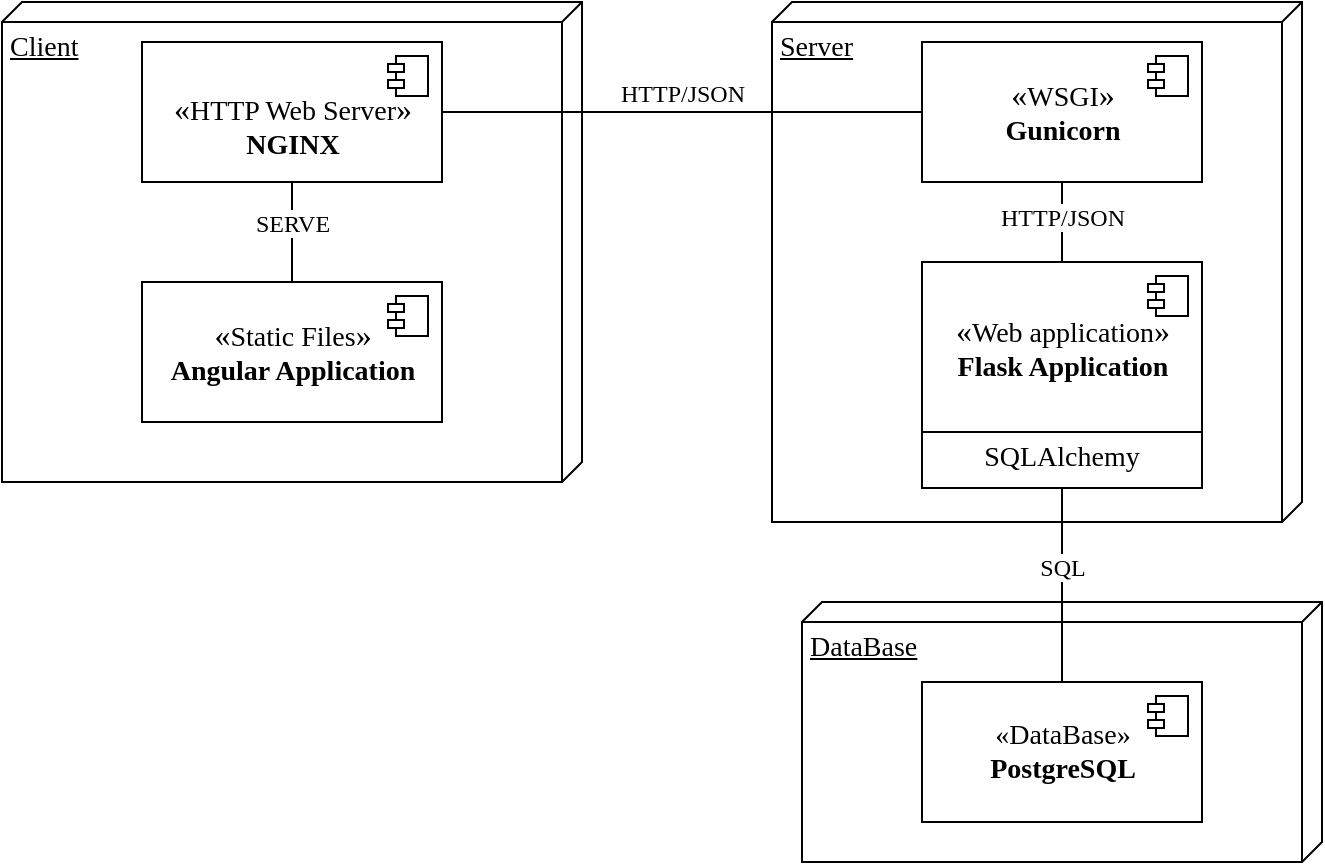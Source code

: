 <mxfile version="13.6.4" type="github"><diagram name="Page-1" id="5f0bae14-7c28-e335-631c-24af17079c00"><mxGraphModel dx="1483" dy="713" grid="1" gridSize="10" guides="1" tooltips="1" connect="1" arrows="1" fold="1" page="1" pageScale="1" pageWidth="1100" pageHeight="850" background="#ffffff" math="0" shadow="0" extFonts="Old Standard TT^https://fonts.googleapis.com/css?family=Old+Standard+TT"><root><mxCell id="0"/><mxCell id="1" parent="0"/><mxCell id="gkH7YX-BDu-8vxs8VD1o-15" value="&lt;font style=&quot;font-size: 14px&quot; face=&quot;Old Standard TT&quot;&gt;Server&lt;/font&gt;" style="verticalAlign=top;align=left;spacingTop=8;spacingLeft=2;spacingRight=12;shape=cube;size=10;direction=south;fontStyle=4;html=1;rounded=0;shadow=0;comic=0;labelBackgroundColor=none;strokeWidth=1;fontFamily=Verdana;fontSize=12" vertex="1" parent="1"><mxGeometry x="765" y="170" width="265" height="260" as="geometry"/></mxCell><mxCell id="gkH7YX-BDu-8vxs8VD1o-34" value="" style="rounded=0;whiteSpace=wrap;html=1;" vertex="1" parent="1"><mxGeometry x="840" y="383" width="140" height="30" as="geometry"/></mxCell><mxCell id="39150e848f15840c-1" value="&lt;font face=&quot;Old Standard TT&quot; style=&quot;font-size: 14px&quot;&gt;Client&lt;/font&gt;" style="verticalAlign=top;align=left;spacingTop=8;spacingLeft=2;spacingRight=12;shape=cube;size=10;direction=south;fontStyle=4;html=1;rounded=0;shadow=0;comic=0;labelBackgroundColor=none;strokeWidth=1;fontFamily=Verdana;fontSize=12" parent="1" vertex="1"><mxGeometry x="380" y="170" width="290" height="240" as="geometry"/></mxCell><mxCell id="39150e848f15840c-3" value="&lt;font face=&quot;Old Standard TT&quot; style=&quot;font-size: 14px&quot;&gt;DataBase&lt;/font&gt;" style="verticalAlign=top;align=left;spacingTop=8;spacingLeft=2;spacingRight=12;shape=cube;size=10;direction=south;fontStyle=4;html=1;rounded=0;shadow=0;comic=0;labelBackgroundColor=none;strokeWidth=1;fontFamily=Verdana;fontSize=12" parent="1" vertex="1"><mxGeometry x="780" y="470" width="260" height="130" as="geometry"/></mxCell><mxCell id="gkH7YX-BDu-8vxs8VD1o-1" value="&lt;font face=&quot;Old Standard TT&quot; style=&quot;font-size: 16px&quot;&gt;«&lt;/font&gt;&lt;font face=&quot;Old Standard TT&quot; style=&quot;font-size: 14px&quot;&gt;Static Files&lt;/font&gt;&lt;font face=&quot;Old Standard TT&quot;&gt;&lt;font style=&quot;font-size: 16px&quot;&gt;»&lt;/font&gt;&lt;br&gt;&lt;b style=&quot;font-size: 14px&quot;&gt;Angular Application&lt;/b&gt;&lt;/font&gt;" style="html=1;dropTarget=0;" vertex="1" parent="1"><mxGeometry x="450" y="310" width="150" height="70" as="geometry"/></mxCell><mxCell id="gkH7YX-BDu-8vxs8VD1o-2" value="" style="shape=component;jettyWidth=8;jettyHeight=4;" vertex="1" parent="gkH7YX-BDu-8vxs8VD1o-1"><mxGeometry x="1" width="20" height="20" relative="1" as="geometry"><mxPoint x="-27" y="7" as="offset"/></mxGeometry></mxCell><mxCell id="gkH7YX-BDu-8vxs8VD1o-3" value="&lt;font face=&quot;Old Standard TT&quot;&gt;&lt;br&gt;&lt;font style=&quot;font-size: 16px&quot;&gt;«&lt;/font&gt;&lt;/font&gt;&lt;font face=&quot;Old Standard TT&quot; style=&quot;font-size: 14px&quot;&gt;HTTP Web Server&lt;/font&gt;&lt;font face=&quot;Old Standard TT&quot;&gt;&lt;font style=&quot;font-size: 16px&quot;&gt;»&lt;/font&gt;&lt;br&gt;&lt;b style=&quot;font-size: 14px&quot;&gt;NGINX&lt;/b&gt;&lt;/font&gt;" style="html=1;dropTarget=0;" vertex="1" parent="1"><mxGeometry x="450" y="190" width="150" height="70" as="geometry"/></mxCell><mxCell id="gkH7YX-BDu-8vxs8VD1o-4" value="" style="shape=component;jettyWidth=8;jettyHeight=4;" vertex="1" parent="gkH7YX-BDu-8vxs8VD1o-3"><mxGeometry x="1" width="20" height="20" relative="1" as="geometry"><mxPoint x="-27" y="7" as="offset"/></mxGeometry></mxCell><mxCell id="gkH7YX-BDu-8vxs8VD1o-6" value="&lt;font style=&quot;font-size: 16px&quot; face=&quot;Old Standard TT&quot;&gt;«&lt;/font&gt;&lt;font style=&quot;font-size: 14px&quot; face=&quot;Old Standard TT&quot;&gt;Web application&lt;/font&gt;&lt;font face=&quot;Old Standard TT&quot;&gt;&lt;font style=&quot;font-size: 16px&quot;&gt;»&lt;/font&gt;&lt;br&gt;&lt;b style=&quot;font-size: 14px&quot;&gt;Flask Application&lt;/b&gt;&lt;/font&gt;" style="html=1;dropTarget=0;" vertex="1" parent="1"><mxGeometry x="840" y="300" width="140" height="85" as="geometry"/></mxCell><mxCell id="gkH7YX-BDu-8vxs8VD1o-7" value="" style="shape=component;jettyWidth=8;jettyHeight=4;" vertex="1" parent="gkH7YX-BDu-8vxs8VD1o-6"><mxGeometry x="1" width="20" height="20" relative="1" as="geometry"><mxPoint x="-27" y="7" as="offset"/></mxGeometry></mxCell><mxCell id="gkH7YX-BDu-8vxs8VD1o-8" value="&lt;font style=&quot;font-size: 16px&quot; face=&quot;Old Standard TT&quot;&gt;«&lt;/font&gt;&lt;font style=&quot;font-size: 14px&quot; face=&quot;Old Standard TT&quot;&gt;WSGI&lt;/font&gt;&lt;font face=&quot;Old Standard TT&quot;&gt;&lt;font style=&quot;font-size: 16px&quot;&gt;»&lt;/font&gt;&lt;br&gt;&lt;b style=&quot;font-size: 14px&quot;&gt;Gunicorn&lt;/b&gt;&lt;/font&gt;" style="html=1;dropTarget=0;" vertex="1" parent="1"><mxGeometry x="840" y="190" width="140" height="70" as="geometry"/></mxCell><mxCell id="gkH7YX-BDu-8vxs8VD1o-9" value="" style="shape=component;jettyWidth=8;jettyHeight=4;" vertex="1" parent="gkH7YX-BDu-8vxs8VD1o-8"><mxGeometry x="1" width="20" height="20" relative="1" as="geometry"><mxPoint x="-27" y="7" as="offset"/></mxGeometry></mxCell><mxCell id="gkH7YX-BDu-8vxs8VD1o-10" value="&lt;font style=&quot;font-size: 14px&quot; face=&quot;Old Standard TT&quot;&gt;«DataBase»&lt;br&gt;&lt;b&gt;PostgreSQL&lt;/b&gt;&lt;/font&gt;" style="html=1;dropTarget=0;" vertex="1" parent="1"><mxGeometry x="840" y="510" width="140" height="70" as="geometry"/></mxCell><mxCell id="gkH7YX-BDu-8vxs8VD1o-11" value="" style="shape=component;jettyWidth=8;jettyHeight=4;" vertex="1" parent="gkH7YX-BDu-8vxs8VD1o-10"><mxGeometry x="1" width="20" height="20" relative="1" as="geometry"><mxPoint x="-27" y="7" as="offset"/></mxGeometry></mxCell><mxCell id="gkH7YX-BDu-8vxs8VD1o-19" value="&lt;font face=&quot;Old Standard TT&quot; style=&quot;font-size: 12px&quot;&gt;HTTP/JSON&lt;/font&gt;" style="html=1;verticalAlign=bottom;endArrow=none;endFill=0;entryX=0;entryY=0.5;entryDx=0;entryDy=0;exitX=1;exitY=0.5;exitDx=0;exitDy=0;rounded=0;" edge="1" parent="1" source="gkH7YX-BDu-8vxs8VD1o-3" target="gkH7YX-BDu-8vxs8VD1o-8"><mxGeometry width="80" relative="1" as="geometry"><mxPoint x="581" y="285" as="sourcePoint"/><mxPoint x="763.83" y="297.6" as="targetPoint"/><Array as="points"><mxPoint x="630" y="225"/><mxPoint x="670" y="225"/></Array><mxPoint as="offset"/></mxGeometry></mxCell><mxCell id="gkH7YX-BDu-8vxs8VD1o-20" value="&lt;font face=&quot;Old Standard TT&quot; style=&quot;font-size: 12px&quot;&gt;SQL&lt;/font&gt;" style="html=1;verticalAlign=bottom;endArrow=none;entryX=0.5;entryY=0;entryDx=0;entryDy=0;endFill=0;exitX=0.5;exitY=1;exitDx=0;exitDy=0;" edge="1" parent="1" source="gkH7YX-BDu-8vxs8VD1o-34" target="gkH7YX-BDu-8vxs8VD1o-10"><mxGeometry width="80" relative="1" as="geometry"><mxPoint x="910" y="430" as="sourcePoint"/><mxPoint x="1000" y="430" as="targetPoint"/></mxGeometry></mxCell><mxCell id="gkH7YX-BDu-8vxs8VD1o-29" value="&lt;font face=&quot;Old Standard TT&quot; style=&quot;font-size: 12px&quot;&gt;SERVE&lt;/font&gt;" style="html=1;verticalAlign=bottom;endArrow=none;endFill=0;entryX=0.5;entryY=0;entryDx=0;entryDy=0;exitX=0.5;exitY=1;exitDx=0;exitDy=0;" edge="1" parent="1" source="gkH7YX-BDu-8vxs8VD1o-3" target="gkH7YX-BDu-8vxs8VD1o-1"><mxGeometry x="0.2" width="80" relative="1" as="geometry"><mxPoint x="230.0" y="235" as="sourcePoint"/><mxPoint x="460" y="235" as="targetPoint"/><mxPoint as="offset"/></mxGeometry></mxCell><mxCell id="gkH7YX-BDu-8vxs8VD1o-33" value="&lt;font face=&quot;Old Standard TT&quot; style=&quot;font-size: 14px&quot;&gt;SQLAlchemy&lt;/font&gt;" style="text;html=1;strokeColor=none;fillColor=none;align=center;verticalAlign=middle;whiteSpace=wrap;rounded=0;" vertex="1" parent="1"><mxGeometry x="865" y="388" width="90" height="20" as="geometry"/></mxCell><mxCell id="gkH7YX-BDu-8vxs8VD1o-38" value="&lt;font face=&quot;Old Standard TT&quot; style=&quot;font-size: 12px&quot;&gt;HTTP/JSON&lt;/font&gt;" style="html=1;verticalAlign=bottom;endArrow=none;endFill=0;exitX=0.5;exitY=1;exitDx=0;exitDy=0;entryX=0.5;entryY=0;entryDx=0;entryDy=0;" edge="1" parent="1" source="gkH7YX-BDu-8vxs8VD1o-8" target="gkH7YX-BDu-8vxs8VD1o-6"><mxGeometry x="0.333" width="80" relative="1" as="geometry"><mxPoint x="920" y="410.0" as="sourcePoint"/><mxPoint x="910" y="290" as="targetPoint"/><mxPoint as="offset"/></mxGeometry></mxCell></root></mxGraphModel></diagram></mxfile>